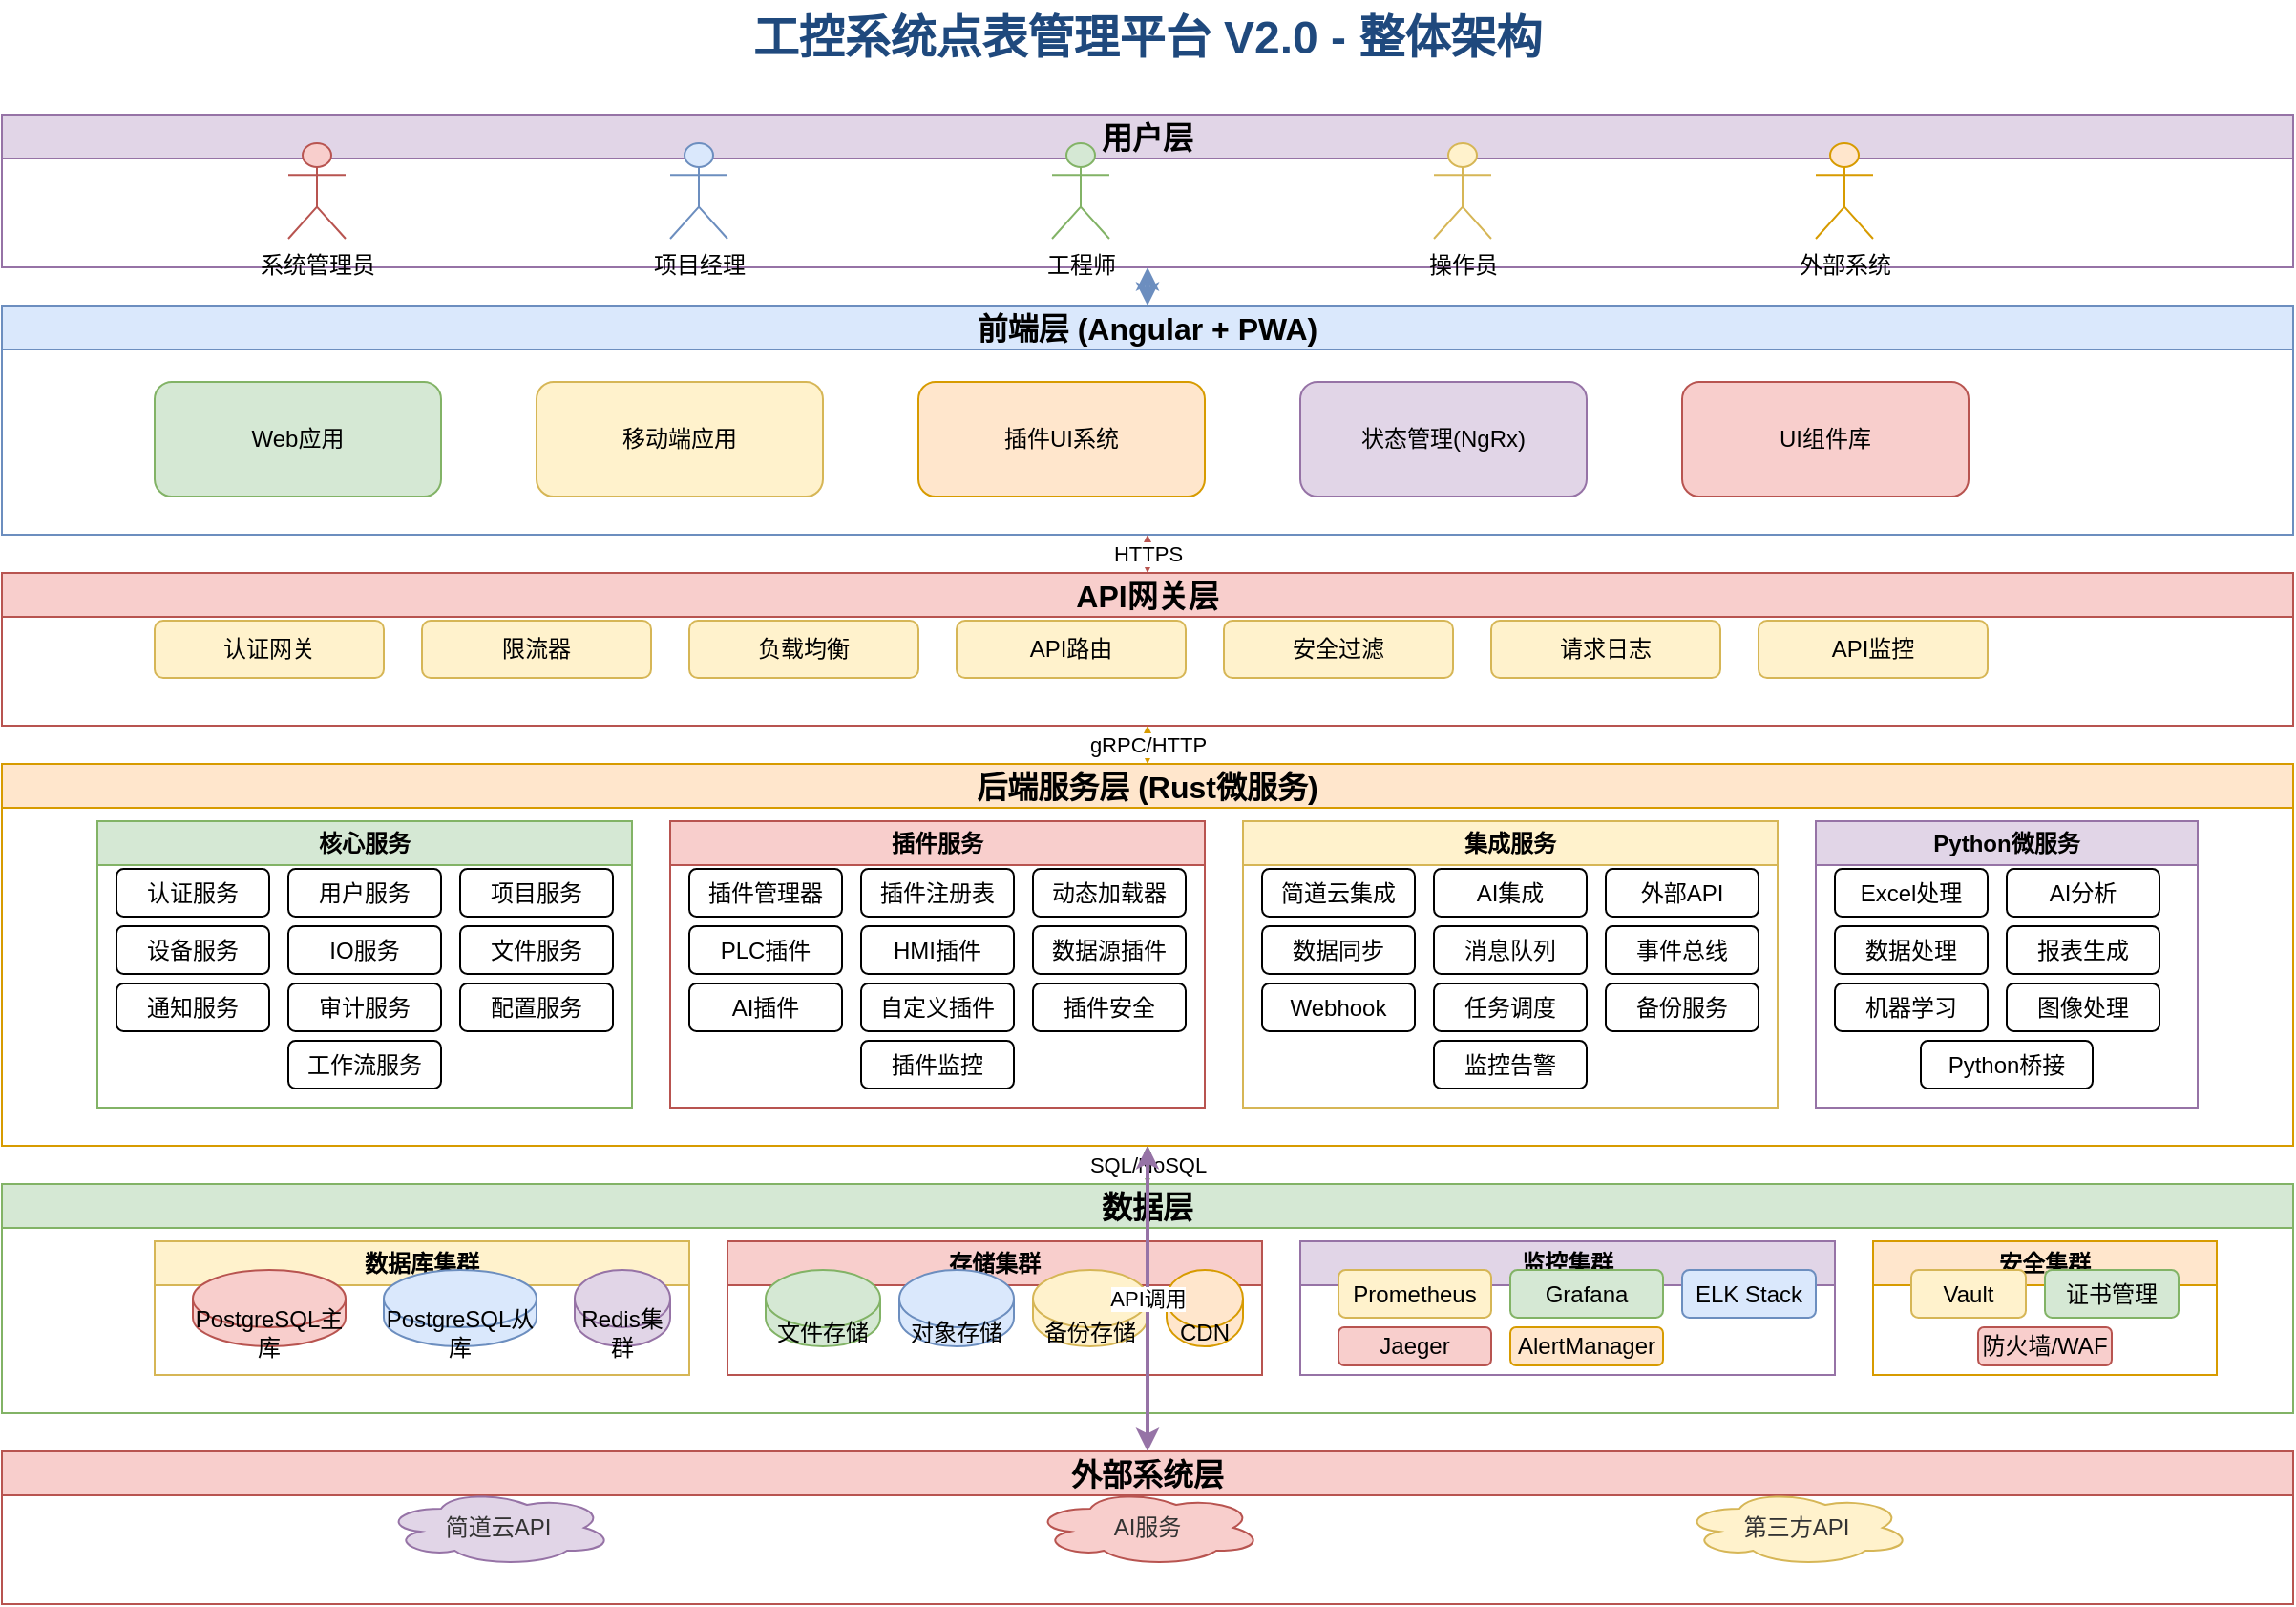 <mxfile version="15.5.9">
  <diagram id="overall_architecture" name="整体架构">
    <mxGraphModel dx="1422" dy="798" grid="1" gridSize="10" guides="1" tooltips="1" connect="1" arrows="1" fold="1" page="1" pageScale="1" pageWidth="1400" pageHeight="900" math="0" shadow="0">
      <root>
        <mxCell id="0" />
        <mxCell id="1" parent="0" />
        
        <!-- 标题 -->
        <mxCell id="title" value="工控系统点表管理平台 V2.0 - 整体架构" style="text;html=1;strokeColor=none;fillColor=none;align=center;verticalAlign=middle;whiteSpace=wrap;rounded=0;fontSize=24;fontStyle=1;fontColor=#1f497d;" vertex="1" parent="1">
          <mxGeometry x="400" y="20" width="600" height="40" as="geometry" />
        </mxCell>
        
        <!-- 用户层 -->
        <mxCell id="user_layer" value="用户层" style="swimlane;whiteSpace=wrap;html=1;fillColor=#e1d5e7;strokeColor=#9673a6;fontSize=16;fontStyle=1;" vertex="1" parent="1">
          <mxGeometry x="100" y="80" width="1200" height="80" as="geometry" />
        </mxCell>
        
        <mxCell id="admin_user" value="系统管理员" style="shape=umlActor;verticalLabelPosition=bottom;verticalAlign=top;html=1;outlineConnect=0;fillColor=#f8cecc;strokeColor=#b85450;" vertex="1" parent="user_layer">
          <mxGeometry x="150" y="15" width="30" height="50" as="geometry" />
        </mxCell>
        
        <mxCell id="project_manager" value="项目经理" style="shape=umlActor;verticalLabelPosition=bottom;verticalAlign=top;html=1;outlineConnect=0;fillColor=#dae8fc;strokeColor=#6c8ebf;" vertex="1" parent="user_layer">
          <mxGeometry x="350" y="15" width="30" height="50" as="geometry" />
        </mxCell>
        
        <mxCell id="engineer" value="工程师" style="shape=umlActor;verticalLabelPosition=bottom;verticalAlign=top;html=1;outlineConnect=0;fillColor=#d5e8d4;strokeColor=#82b366;" vertex="1" parent="user_layer">
          <mxGeometry x="550" y="15" width="30" height="50" as="geometry" />
        </mxCell>
        
        <mxCell id="operator" value="操作员" style="shape=umlActor;verticalLabelPosition=bottom;verticalAlign=top;html=1;outlineConnect=0;fillColor=#fff2cc;strokeColor=#d6b656;" vertex="1" parent="user_layer">
          <mxGeometry x="750" y="15" width="30" height="50" as="geometry" />
        </mxCell>
        
        <mxCell id="external_system" value="外部系统" style="shape=umlActor;verticalLabelPosition=bottom;verticalAlign=top;html=1;outlineConnect=0;fillColor=#ffe6cc;strokeColor=#d79b00;" vertex="1" parent="user_layer">
          <mxGeometry x="950" y="15" width="30" height="50" as="geometry" />
        </mxCell>
        
        <!-- 前端层 -->
        <mxCell id="frontend_layer" value="前端层 (Angular + PWA)" style="swimlane;whiteSpace=wrap;html=1;fillColor=#dae8fc;strokeColor=#6c8ebf;fontSize=16;fontStyle=1;" vertex="1" parent="1">
          <mxGeometry x="100" y="180" width="1200" height="120" as="geometry" />
        </mxCell>
        
        <mxCell id="web_app" value="Web应用" style="rounded=1;whiteSpace=wrap;html=1;fillColor=#d5e8d4;strokeColor=#82b366;" vertex="1" parent="frontend_layer">
          <mxGeometry x="80" y="40" width="150" height="60" as="geometry" />
        </mxCell>
        
        <mxCell id="mobile_app" value="移动端应用" style="rounded=1;whiteSpace=wrap;html=1;fillColor=#fff2cc;strokeColor=#d6b656;" vertex="1" parent="frontend_layer">
          <mxGeometry x="280" y="40" width="150" height="60" as="geometry" />
        </mxCell>
        
        <mxCell id="plugin_ui" value="插件UI系统" style="rounded=1;whiteSpace=wrap;html=1;fillColor=#ffe6cc;strokeColor=#d79b00;" vertex="1" parent="frontend_layer">
          <mxGeometry x="480" y="40" width="150" height="60" as="geometry" />
        </mxCell>
        
        <mxCell id="state_management" value="状态管理(NgRx)" style="rounded=1;whiteSpace=wrap;html=1;fillColor=#e1d5e7;strokeColor=#9673a6;" vertex="1" parent="frontend_layer">
          <mxGeometry x="680" y="40" width="150" height="60" as="geometry" />
        </mxCell>
        
        <mxCell id="ui_components" value="UI组件库" style="rounded=1;whiteSpace=wrap;html=1;fillColor=#f8cecc;strokeColor=#b85450;" vertex="1" parent="frontend_layer">
          <mxGeometry x="880" y="40" width="150" height="60" as="geometry" />
        </mxCell>
        
        <!-- API网关层 -->
        <mxCell id="gateway_layer" value="API网关层" style="swimlane;whiteSpace=wrap;html=1;fillColor=#f8cecc;strokeColor=#b85450;fontSize=16;fontStyle=1;" vertex="1" parent="1">
          <mxGeometry x="100" y="320" width="1200" height="80" as="geometry" />
        </mxCell>
        
        <mxCell id="auth_gateway" value="认证网关" style="rounded=1;whiteSpace=wrap;html=1;fillColor=#fff2cc;strokeColor=#d6b656;" vertex="1" parent="gateway_layer">
          <mxGeometry x="80" y="25" width="120" height="30" as="geometry" />
        </mxCell>
        
        <mxCell id="rate_limiter" value="限流器" style="rounded=1;whiteSpace=wrap;html=1;fillColor=#fff2cc;strokeColor=#d6b656;" vertex="1" parent="gateway_layer">
          <mxGeometry x="220" y="25" width="120" height="30" as="geometry" />
        </mxCell>
        
        <mxCell id="load_balancer" value="负载均衡" style="rounded=1;whiteSpace=wrap;html=1;fillColor=#fff2cc;strokeColor=#d6b656;" vertex="1" parent="gateway_layer">
          <mxGeometry x="360" y="25" width="120" height="30" as="geometry" />
        </mxCell>
        
        <mxCell id="api_router" value="API路由" style="rounded=1;whiteSpace=wrap;html=1;fillColor=#fff2cc;strokeColor=#d6b656;" vertex="1" parent="gateway_layer">
          <mxGeometry x="500" y="25" width="120" height="30" as="geometry" />
        </mxCell>
        
        <mxCell id="security_filter" value="安全过滤" style="rounded=1;whiteSpace=wrap;html=1;fillColor=#fff2cc;strokeColor=#d6b656;" vertex="1" parent="gateway_layer">
          <mxGeometry x="640" y="25" width="120" height="30" as="geometry" />
        </mxCell>
        
        <mxCell id="request_logger" value="请求日志" style="rounded=1;whiteSpace=wrap;html=1;fillColor=#fff2cc;strokeColor=#d6b656;" vertex="1" parent="gateway_layer">
          <mxGeometry x="780" y="25" width="120" height="30" as="geometry" />
        </mxCell>
        
        <mxCell id="api_monitor" value="API监控" style="rounded=1;whiteSpace=wrap;html=1;fillColor=#fff2cc;strokeColor=#d6b656;" vertex="1" parent="gateway_layer">
          <mxGeometry x="920" y="25" width="120" height="30" as="geometry" />
        </mxCell>
        
        <!-- 后端服务层 -->
        <mxCell id="backend_layer" value="后端服务层 (Rust微服务)" style="swimlane;whiteSpace=wrap;html=1;fillColor=#ffe6cc;strokeColor=#d79b00;fontSize=16;fontStyle=1;" vertex="1" parent="1">
          <mxGeometry x="100" y="420" width="1200" height="200" as="geometry" />
        </mxCell>
        
        <mxCell id="core_services" value="核心服务" style="swimlane;whiteSpace=wrap;html=1;fillColor=#d5e8d4;strokeColor=#82b366;" vertex="1" parent="backend_layer">
          <mxGeometry x="50" y="30" width="280" height="150" as="geometry" />
        </mxCell>
        
        <mxCell id="auth_service" value="认证服务" style="rounded=1;whiteSpace=wrap;html=1;" vertex="1" parent="core_services">
          <mxGeometry x="10" y="25" width="80" height="25" as="geometry" />
        </mxCell>
        
        <mxCell id="user_service" value="用户服务" style="rounded=1;whiteSpace=wrap;html=1;" vertex="1" parent="core_services">
          <mxGeometry x="100" y="25" width="80" height="25" as="geometry" />
        </mxCell>
        
        <mxCell id="project_service" value="项目服务" style="rounded=1;whiteSpace=wrap;html=1;" vertex="1" parent="core_services">
          <mxGeometry x="190" y="25" width="80" height="25" as="geometry" />
        </mxCell>
        
        <mxCell id="device_service" value="设备服务" style="rounded=1;whiteSpace=wrap;html=1;" vertex="1" parent="core_services">
          <mxGeometry x="10" y="55" width="80" height="25" as="geometry" />
        </mxCell>
        
        <mxCell id="io_service" value="IO服务" style="rounded=1;whiteSpace=wrap;html=1;" vertex="1" parent="core_services">
          <mxGeometry x="100" y="55" width="80" height="25" as="geometry" />
        </mxCell>
        
        <mxCell id="file_service" value="文件服务" style="rounded=1;whiteSpace=wrap;html=1;" vertex="1" parent="core_services">
          <mxGeometry x="190" y="55" width="80" height="25" as="geometry" />
        </mxCell>
        
        <mxCell id="notification_service" value="通知服务" style="rounded=1;whiteSpace=wrap;html=1;" vertex="1" parent="core_services">
          <mxGeometry x="10" y="85" width="80" height="25" as="geometry" />
        </mxCell>
        
        <mxCell id="audit_service" value="审计服务" style="rounded=1;whiteSpace=wrap;html=1;" vertex="1" parent="core_services">
          <mxGeometry x="100" y="85" width="80" height="25" as="geometry" />
        </mxCell>
        
        <mxCell id="config_service" value="配置服务" style="rounded=1;whiteSpace=wrap;html=1;" vertex="1" parent="core_services">
          <mxGeometry x="190" y="85" width="80" height="25" as="geometry" />
        </mxCell>
        
        <mxCell id="workflow_service" value="工作流服务" style="rounded=1;whiteSpace=wrap;html=1;" vertex="1" parent="core_services">
          <mxGeometry x="100" y="115" width="80" height="25" as="geometry" />
        </mxCell>
        
        <mxCell id="plugin_services" value="插件服务" style="swimlane;whiteSpace=wrap;html=1;fillColor=#f8cecc;strokeColor=#b85450;" vertex="1" parent="backend_layer">
          <mxGeometry x="350" y="30" width="280" height="150" as="geometry" />
        </mxCell>
        
        <mxCell id="plugin_manager" value="插件管理器" style="rounded=1;whiteSpace=wrap;html=1;" vertex="1" parent="plugin_services">
          <mxGeometry x="10" y="25" width="80" height="25" as="geometry" />
        </mxCell>
        
        <mxCell id="plugin_registry" value="插件注册表" style="rounded=1;whiteSpace=wrap;html=1;" vertex="1" parent="plugin_services">
          <mxGeometry x="100" y="25" width="80" height="25" as="geometry" />
        </mxCell>
        
        <mxCell id="plugin_loader" value="动态加载器" style="rounded=1;whiteSpace=wrap;html=1;" vertex="1" parent="plugin_services">
          <mxGeometry x="190" y="25" width="80" height="25" as="geometry" />
        </mxCell>
        
        <mxCell id="plc_plugins" value="PLC插件" style="rounded=1;whiteSpace=wrap;html=1;" vertex="1" parent="plugin_services">
          <mxGeometry x="10" y="55" width="80" height="25" as="geometry" />
        </mxCell>
        
        <mxCell id="hmi_plugins" value="HMI插件" style="rounded=1;whiteSpace=wrap;html=1;" vertex="1" parent="plugin_services">
          <mxGeometry x="100" y="55" width="80" height="25" as="geometry" />
        </mxCell>
        
        <mxCell id="datasource_plugins" value="数据源插件" style="rounded=1;whiteSpace=wrap;html=1;" vertex="1" parent="plugin_services">
          <mxGeometry x="190" y="55" width="80" height="25" as="geometry" />
        </mxCell>
        
        <mxCell id="ai_plugins" value="AI插件" style="rounded=1;whiteSpace=wrap;html=1;" vertex="1" parent="plugin_services">
          <mxGeometry x="10" y="85" width="80" height="25" as="geometry" />
        </mxCell>
        
        <mxCell id="custom_plugins" value="自定义插件" style="rounded=1;whiteSpace=wrap;html=1;" vertex="1" parent="plugin_services">
          <mxGeometry x="100" y="85" width="80" height="25" as="geometry" />
        </mxCell>
        
        <mxCell id="plugin_security" value="插件安全" style="rounded=1;whiteSpace=wrap;html=1;" vertex="1" parent="plugin_services">
          <mxGeometry x="190" y="85" width="80" height="25" as="geometry" />
        </mxCell>
        
        <mxCell id="plugin_monitor" value="插件监控" style="rounded=1;whiteSpace=wrap;html=1;" vertex="1" parent="plugin_services">
          <mxGeometry x="100" y="115" width="80" height="25" as="geometry" />
        </mxCell>
        
        <mxCell id="integration_services" value="集成服务" style="swimlane;whiteSpace=wrap;html=1;fillColor=#fff2cc;strokeColor=#d6b656;" vertex="1" parent="backend_layer">
          <mxGeometry x="650" y="30" width="280" height="150" as="geometry" />
        </mxCell>
        
        <mxCell id="jiandaoyun_service" value="简道云集成" style="rounded=1;whiteSpace=wrap;html=1;" vertex="1" parent="integration_services">
          <mxGeometry x="10" y="25" width="80" height="25" as="geometry" />
        </mxCell>
        
        <mxCell id="ai_service" value="AI集成" style="rounded=1;whiteSpace=wrap;html=1;" vertex="1" parent="integration_services">
          <mxGeometry x="100" y="25" width="80" height="25" as="geometry" />
        </mxCell>
        
        <mxCell id="external_api_service" value="外部API" style="rounded=1;whiteSpace=wrap;html=1;" vertex="1" parent="integration_services">
          <mxGeometry x="190" y="25" width="80" height="25" as="geometry" />
        </mxCell>
        
        <mxCell id="data_sync_service" value="数据同步" style="rounded=1;whiteSpace=wrap;html=1;" vertex="1" parent="integration_services">
          <mxGeometry x="10" y="55" width="80" height="25" as="geometry" />
        </mxCell>
        
        <mxCell id="message_queue" value="消息队列" style="rounded=1;whiteSpace=wrap;html=1;" vertex="1" parent="integration_services">
          <mxGeometry x="100" y="55" width="80" height="25" as="geometry" />
        </mxCell>
        
        <mxCell id="event_bus" value="事件总线" style="rounded=1;whiteSpace=wrap;html=1;" vertex="1" parent="integration_services">
          <mxGeometry x="190" y="55" width="80" height="25" as="geometry" />
        </mxCell>
        
        <mxCell id="webhook_service" value="Webhook" style="rounded=1;whiteSpace=wrap;html=1;" vertex="1" parent="integration_services">
          <mxGeometry x="10" y="85" width="80" height="25" as="geometry" />
        </mxCell>
        
        <mxCell id="scheduler_service" value="任务调度" style="rounded=1;whiteSpace=wrap;html=1;" vertex="1" parent="integration_services">
          <mxGeometry x="100" y="85" width="80" height="25" as="geometry" />
        </mxCell>
        
        <mxCell id="backup_service" value="备份服务" style="rounded=1;whiteSpace=wrap;html=1;" vertex="1" parent="integration_services">
          <mxGeometry x="190" y="85" width="80" height="25" as="geometry" />
        </mxCell>
        
        <mxCell id="monitoring_service" value="监控告警" style="rounded=1;whiteSpace=wrap;html=1;" vertex="1" parent="integration_services">
          <mxGeometry x="100" y="115" width="80" height="25" as="geometry" />
        </mxCell>
        
        <mxCell id="python_services" value="Python微服务" style="swimlane;whiteSpace=wrap;html=1;fillColor=#e1d5e7;strokeColor=#9673a6;" vertex="1" parent="backend_layer">
          <mxGeometry x="950" y="30" width="200" height="150" as="geometry" />
        </mxCell>
        
        <mxCell id="excel_service" value="Excel处理" style="rounded=1;whiteSpace=wrap;html=1;" vertex="1" parent="python_services">
          <mxGeometry x="10" y="25" width="80" height="25" as="geometry" />
        </mxCell>
        
        <mxCell id="ai_analysis" value="AI分析" style="rounded=1;whiteSpace=wrap;html=1;" vertex="1" parent="python_services">
          <mxGeometry x="100" y="25" width="80" height="25" as="geometry" />
        </mxCell>
        
        <mxCell id="data_processing" value="数据处理" style="rounded=1;whiteSpace=wrap;html=1;" vertex="1" parent="python_services">
          <mxGeometry x="10" y="55" width="80" height="25" as="geometry" />
        </mxCell>
        
        <mxCell id="report_generator" value="报表生成" style="rounded=1;whiteSpace=wrap;html=1;" vertex="1" parent="python_services">
          <mxGeometry x="100" y="55" width="80" height="25" as="geometry" />
        </mxCell>
        
        <mxCell id="ml_service" value="机器学习" style="rounded=1;whiteSpace=wrap;html=1;" vertex="1" parent="python_services">
          <mxGeometry x="10" y="85" width="80" height="25" as="geometry" />
        </mxCell>
        
        <mxCell id="image_processing" value="图像处理" style="rounded=1;whiteSpace=wrap;html=1;" vertex="1" parent="python_services">
          <mxGeometry x="100" y="85" width="80" height="25" as="geometry" />
        </mxCell>
        
        <mxCell id="python_bridge" value="Python桥接" style="rounded=1;whiteSpace=wrap;html=1;" vertex="1" parent="python_services">
          <mxGeometry x="55" y="115" width="90" height="25" as="geometry" />
        </mxCell>

        <!-- 数据层 -->
        <mxCell id="data_layer" value="数据层" style="swimlane;whiteSpace=wrap;html=1;fillColor=#d5e8d4;strokeColor=#82b366;fontSize=16;fontStyle=1;" vertex="1" parent="1">
          <mxGeometry x="100" y="640" width="1200" height="120" as="geometry" />
        </mxCell>

        <mxCell id="database_cluster" value="数据库集群" style="swimlane;whiteSpace=wrap;html=1;fillColor=#fff2cc;strokeColor=#d6b656;" vertex="1" parent="data_layer">
          <mxGeometry x="80" y="30" width="280" height="70" as="geometry" />
        </mxCell>

        <mxCell id="postgresql_master" value="PostgreSQL主库" style="shape=cylinder3;whiteSpace=wrap;html=1;boundedLbl=1;backgroundOutline=1;size=15;fillColor=#f8cecc;strokeColor=#b85450;" vertex="1" parent="database_cluster">
          <mxGeometry x="20" y="15" width="80" height="40" as="geometry" />
        </mxCell>

        <mxCell id="postgresql_slave" value="PostgreSQL从库" style="shape=cylinder3;whiteSpace=wrap;html=1;boundedLbl=1;backgroundOutline=1;size=15;fillColor=#dae8fc;strokeColor=#6c8ebf;" vertex="1" parent="database_cluster">
          <mxGeometry x="120" y="15" width="80" height="40" as="geometry" />
        </mxCell>

        <mxCell id="redis_cluster" value="Redis集群" style="shape=cylinder3;whiteSpace=wrap;html=1;boundedLbl=1;backgroundOutline=1;size=15;fillColor=#e1d5e7;strokeColor=#9673a6;" vertex="1" parent="database_cluster">
          <mxGeometry x="220" y="15" width="50" height="40" as="geometry" />
        </mxCell>

        <mxCell id="storage_cluster" value="存储集群" style="swimlane;whiteSpace=wrap;html=1;fillColor=#f8cecc;strokeColor=#b85450;" vertex="1" parent="data_layer">
          <mxGeometry x="380" y="30" width="280" height="70" as="geometry" />
        </mxCell>

        <mxCell id="file_storage" value="文件存储" style="shape=cylinder3;whiteSpace=wrap;html=1;boundedLbl=1;backgroundOutline=1;size=15;fillColor=#d5e8d4;strokeColor=#82b366;" vertex="1" parent="storage_cluster">
          <mxGeometry x="20" y="15" width="60" height="40" as="geometry" />
        </mxCell>

        <mxCell id="object_storage" value="对象存储" style="shape=cylinder3;whiteSpace=wrap;html=1;boundedLbl=1;backgroundOutline=1;size=15;fillColor=#dae8fc;strokeColor=#6c8ebf;" vertex="1" parent="storage_cluster">
          <mxGeometry x="90" y="15" width="60" height="40" as="geometry" />
        </mxCell>

        <mxCell id="backup_storage" value="备份存储" style="shape=cylinder3;whiteSpace=wrap;html=1;boundedLbl=1;backgroundOutline=1;size=15;fillColor=#fff2cc;strokeColor=#d6b656;" vertex="1" parent="storage_cluster">
          <mxGeometry x="160" y="15" width="60" height="40" as="geometry" />
        </mxCell>

        <mxCell id="cdn_storage" value="CDN" style="shape=cylinder3;whiteSpace=wrap;html=1;boundedLbl=1;backgroundOutline=1;size=15;fillColor=#ffe6cc;strokeColor=#d79b00;" vertex="1" parent="storage_cluster">
          <mxGeometry x="230" y="15" width="40" height="40" as="geometry" />
        </mxCell>

        <mxCell id="monitoring_cluster" value="监控集群" style="swimlane;whiteSpace=wrap;html=1;fillColor=#e1d5e7;strokeColor=#9673a6;" vertex="1" parent="data_layer">
          <mxGeometry x="680" y="30" width="280" height="70" as="geometry" />
        </mxCell>

        <mxCell id="prometheus" value="Prometheus" style="rounded=1;whiteSpace=wrap;html=1;fillColor=#fff2cc;strokeColor=#d6b656;" vertex="1" parent="monitoring_cluster">
          <mxGeometry x="20" y="15" width="80" height="25" as="geometry" />
        </mxCell>

        <mxCell id="grafana" value="Grafana" style="rounded=1;whiteSpace=wrap;html=1;fillColor=#d5e8d4;strokeColor=#82b366;" vertex="1" parent="monitoring_cluster">
          <mxGeometry x="110" y="15" width="80" height="25" as="geometry" />
        </mxCell>

        <mxCell id="elk_stack" value="ELK Stack" style="rounded=1;whiteSpace=wrap;html=1;fillColor=#dae8fc;strokeColor=#6c8ebf;" vertex="1" parent="monitoring_cluster">
          <mxGeometry x="200" y="15" width="70" height="25" as="geometry" />
        </mxCell>

        <mxCell id="jaeger" value="Jaeger" style="rounded=1;whiteSpace=wrap;html=1;fillColor=#f8cecc;strokeColor=#b85450;" vertex="1" parent="monitoring_cluster">
          <mxGeometry x="20" y="45" width="80" height="20" as="geometry" />
        </mxCell>

        <mxCell id="alertmanager" value="AlertManager" style="rounded=1;whiteSpace=wrap;html=1;fillColor=#ffe6cc;strokeColor=#d79b00;" vertex="1" parent="monitoring_cluster">
          <mxGeometry x="110" y="45" width="80" height="20" as="geometry" />
        </mxCell>

        <mxCell id="security_cluster" value="安全集群" style="swimlane;whiteSpace=wrap;html=1;fillColor=#ffe6cc;strokeColor=#d79b00;" vertex="1" parent="data_layer">
          <mxGeometry x="980" y="30" width="180" height="70" as="geometry" />
        </mxCell>

        <mxCell id="vault" value="Vault" style="rounded=1;whiteSpace=wrap;html=1;fillColor=#fff2cc;strokeColor=#d6b656;" vertex="1" parent="security_cluster">
          <mxGeometry x="20" y="15" width="60" height="25" as="geometry" />
        </mxCell>

        <mxCell id="cert_manager" value="证书管理" style="rounded=1;whiteSpace=wrap;html=1;fillColor=#d5e8d4;strokeColor=#82b366;" vertex="1" parent="security_cluster">
          <mxGeometry x="90" y="15" width="70" height="25" as="geometry" />
        </mxCell>

        <mxCell id="firewall" value="防火墙/WAF" style="rounded=1;whiteSpace=wrap;html=1;fillColor=#f8cecc;strokeColor=#b85450;" vertex="1" parent="security_cluster">
          <mxGeometry x="55" y="45" width="70" height="20" as="geometry" />
        </mxCell>

        <!-- 外部系统层 -->
        <mxCell id="external_layer" value="外部系统层" style="swimlane;whiteSpace=wrap;html=1;fillColor=#f8cecc;strokeColor=#b85450;fontSize=16;fontStyle=1;" vertex="1" parent="1">
          <mxGeometry x="100" y="780" width="1200" height="80" as="geometry" />
        </mxCell>

        <mxCell id="jiandaoyun_api" value="简道云API" style="ellipse;shape=cloud;whiteSpace=wrap;html=1;fillColor=#e1d5e7;fontColor=#333333;strokeColor=#9673a6;" vertex="1" parent="external_layer">
          <mxGeometry x="200" y="20" width="120" height="40" as="geometry" />
        </mxCell>

        <mxCell id="ai_services" value="AI服务" style="ellipse;shape=cloud;whiteSpace=wrap;html=1;fillColor=#f8cecc;fontColor=#333333;strokeColor=#b85450;" vertex="1" parent="external_layer">
          <mxGeometry x="540" y="20" width="120" height="40" as="geometry" />
        </mxCell>

        <mxCell id="third_party_apis" value="第三方API" style="ellipse;shape=cloud;whiteSpace=wrap;html=1;fillColor=#fff2cc;fontColor=#333333;strokeColor=#d6b656;" vertex="1" parent="external_layer">
          <mxGeometry x="880" y="20" width="120" height="40" as="geometry" />
        </mxCell>

        <!-- 连接线 -->
        <mxCell id="user_to_frontend" value="" style="endArrow=classic;startArrow=classic;html=1;rounded=0;strokeWidth=2;strokeColor=#6c8ebf;" edge="1" parent="1" source="user_layer" target="frontend_layer">
          <mxGeometry width="50" height="50" relative="1" as="geometry">
            <mxPoint x="600" y="400" as="sourcePoint" />
            <mxPoint x="650" y="350" as="targetPoint" />
          </mxGeometry>
        </mxCell>

        <mxCell id="frontend_to_gateway" value="HTTPS" style="endArrow=classic;startArrow=classic;html=1;rounded=0;strokeWidth=2;strokeColor=#b85450;" edge="1" parent="1" source="frontend_layer" target="gateway_layer">
          <mxGeometry width="50" height="50" relative="1" as="geometry">
            <mxPoint x="600" y="400" as="sourcePoint" />
            <mxPoint x="650" y="350" as="targetPoint" />
          </mxGeometry>
        </mxCell>

        <mxCell id="gateway_to_backend" value="gRPC/HTTP" style="endArrow=classic;startArrow=classic;html=1;rounded=0;strokeWidth=2;strokeColor=#d79b00;" edge="1" parent="1" source="gateway_layer" target="backend_layer">
          <mxGeometry width="50" height="50" relative="1" as="geometry">
            <mxPoint x="600" y="400" as="sourcePoint" />
            <mxPoint x="650" y="350" as="targetPoint" />
          </mxGeometry>
        </mxCell>

        <mxCell id="backend_to_data" value="SQL/NoSQL" style="endArrow=classic;startArrow=classic;html=1;rounded=0;strokeWidth=2;strokeColor=#82b366;" edge="1" parent="1" source="backend_layer" target="data_layer">
          <mxGeometry width="50" height="50" relative="1" as="geometry">
            <mxPoint x="600" y="400" as="sourcePoint" />
            <mxPoint x="650" y="350" as="targetPoint" />
          </mxGeometry>
        </mxCell>

        <mxCell id="backend_to_external" value="API调用" style="endArrow=classic;startArrow=classic;html=1;rounded=0;strokeWidth=2;strokeColor=#9673a6;" edge="1" parent="1" source="backend_layer" target="external_layer">
          <mxGeometry width="50" height="50" relative="1" as="geometry">
            <mxPoint x="600" y="400" as="sourcePoint" />
            <mxPoint x="650" y="350" as="targetPoint" />
          </mxGeometry>
        </mxCell>
      </root>
    </mxGraphModel>
  </diagram>

  <diagram id="frontend_architecture" name="前端架构">
    <mxGraphModel dx="1422" dy="798" grid="1" gridSize="10" guides="1" tooltips="1" connect="1" arrows="1" fold="1" page="1" pageScale="1" pageWidth="1400" pageHeight="900" math="0" shadow="0">
      <root>
        <mxCell id="0" />
        <mxCell id="1" parent="0" />

        <!-- 标题 -->
        <mxCell id="frontend_title" value="前端架构设计 - Angular + PWA" style="text;html=1;strokeColor=none;fillColor=none;align=center;verticalAlign=middle;whiteSpace=wrap;rounded=0;fontSize=24;fontStyle=1;fontColor=#1f497d;" vertex="1" parent="1">
          <mxGeometry x="400" y="20" width="600" height="40" as="geometry" />
        </mxCell>

        <!-- 核心模块层 -->
        <mxCell id="core_layer" value="核心模块层 (Core)" style="swimlane;whiteSpace=wrap;html=1;fillColor=#dae8fc;strokeColor=#6c8ebf;fontSize=16;fontStyle=1;" vertex="1" parent="1">
          <mxGeometry x="80" y="80" width="1240" height="120" as="geometry" />
        </mxCell>

        <mxCell id="auth_module" value="认证模块" style="rounded=1;whiteSpace=wrap;html=1;fillColor=#d5e8d4;strokeColor=#82b366;" vertex="1" parent="core_layer">
          <mxGeometry x="40" y="40" width="120" height="60" as="geometry" />
        </mxCell>

        <mxCell id="http_module" value="HTTP模块" style="rounded=1;whiteSpace=wrap;html=1;fillColor=#d5e8d4;strokeColor=#82b366;" vertex="1" parent="core_layer">
          <mxGeometry x="180" y="40" width="120" height="60" as="geometry" />
        </mxCell>

        <mxCell id="config_module" value="配置模块" style="rounded=1;whiteSpace=wrap;html=1;fillColor=#d5e8d4;strokeColor=#82b366;" vertex="1" parent="core_layer">
          <mxGeometry x="320" y="40" width="120" height="60" as="geometry" />
        </mxCell>

        <mxCell id="error_handler" value="错误处理" style="rounded=1;whiteSpace=wrap;html=1;fillColor=#d5e8d4;strokeColor=#82b366;" vertex="1" parent="core_layer">
          <mxGeometry x="460" y="40" width="120" height="60" as="geometry" />
        </mxCell>

        <mxCell id="i18n_module" value="国际化模块" style="rounded=1;whiteSpace=wrap;html=1;fillColor=#d5e8d4;strokeColor=#82b366;" vertex="1" parent="core_layer">
          <mxGeometry x="600" y="40" width="120" height="60" as="geometry" />
        </mxCell>

        <mxCell id="notification_module" value="通知模块" style="rounded=1;whiteSpace=wrap;html=1;fillColor=#d5e8d4;strokeColor=#82b366;" vertex="1" parent="core_layer">
          <mxGeometry x="740" y="40" width="120" height="60" as="geometry" />
        </mxCell>

        <mxCell id="plugin_loader_core" value="插件加载器" style="rounded=1;whiteSpace=wrap;html=1;fillColor=#d5e8d4;strokeColor=#82b366;" vertex="1" parent="core_layer">
          <mxGeometry x="880" y="40" width="120" height="60" as="geometry" />
        </mxCell>

        <mxCell id="security_module" value="安全模块" style="rounded=1;whiteSpace=wrap;html=1;fillColor=#d5e8d4;strokeColor=#82b366;" vertex="1" parent="core_layer">
          <mxGeometry x="1020" y="40" width="120" height="60" as="geometry" />
        </mxCell>

        <!-- 共享模块层 -->
        <mxCell id="shared_layer" value="共享模块层 (Shared)" style="swimlane;whiteSpace=wrap;html=1;fillColor=#d5e8d4;strokeColor=#82b366;fontSize=16;fontStyle=1;" vertex="1" parent="1">
          <mxGeometry x="80" y="220" width="1240" height="180" as="geometry" />
        </mxCell>

        <mxCell id="ui_components" value="UI组件库" style="swimlane;whiteSpace=wrap;html=1;fillColor=#fff2cc;strokeColor=#d6b656;" vertex="1" parent="shared_layer">
          <mxGeometry x="40" y="30" width="360" height="130" as="geometry" />
        </mxCell>

        <mxCell id="table_component" value="数据表格" style="rounded=1;whiteSpace=wrap;html=1;" vertex="1" parent="ui_components">
          <mxGeometry x="10" y="25" width="80" height="25" as="geometry" />
        </mxCell>

        <mxCell id="form_component" value="表单组件" style="rounded=1;whiteSpace=wrap;html=1;" vertex="1" parent="ui_components">
          <mxGeometry x="100" y="25" width="80" height="25" as="geometry" />
        </mxCell>

        <mxCell id="dialog_component" value="对话框" style="rounded=1;whiteSpace=wrap;html=1;" vertex="1" parent="ui_components">
          <mxGeometry x="190" y="25" width="80" height="25" as="geometry" />
        </mxCell>

        <mxCell id="tree_component" value="树形组件" style="rounded=1;whiteSpace=wrap;html=1;" vertex="1" parent="ui_components">
          <mxGeometry x="280" y="25" width="70" height="25" as="geometry" />
        </mxCell>

        <mxCell id="upload_component" value="文件上传" style="rounded=1;whiteSpace=wrap;html=1;" vertex="1" parent="ui_components">
          <mxGeometry x="10" y="55" width="80" height="25" as="geometry" />
        </mxCell>

        <mxCell id="chart_component" value="图表组件" style="rounded=1;whiteSpace=wrap;html=1;" vertex="1" parent="ui_components">
          <mxGeometry x="100" y="55" width="80" height="25" as="geometry" />
        </mxCell>

        <mxCell id="layout_component" value="布局组件" style="rounded=1;whiteSpace=wrap;html=1;" vertex="1" parent="ui_components">
          <mxGeometry x="190" y="55" width="80" height="25" as="geometry" />
        </mxCell>

        <mxCell id="navigation_component" value="导航组件" style="rounded=1;whiteSpace=wrap;html=1;" vertex="1" parent="ui_components">
          <mxGeometry x="280" y="55" width="70" height="25" as="geometry" />
        </mxCell>

        <mxCell id="search_component" value="搜索组件" style="rounded=1;whiteSpace=wrap;html=1;" vertex="1" parent="ui_components">
          <mxGeometry x="10" y="85" width="80" height="25" as="geometry" />
        </mxCell>

        <mxCell id="filter_component" value="过滤组件" style="rounded=1;whiteSpace=wrap;html=1;" vertex="1" parent="ui_components">
          <mxGeometry x="100" y="85" width="80" height="25" as="geometry" />
        </mxCell>

        <mxCell id="pagination_component" value="分页组件" style="rounded=1;whiteSpace=wrap;html=1;" vertex="1" parent="ui_components">
          <mxGeometry x="190" y="85" width="80" height="25" as="geometry" />
        </mxCell>

        <mxCell id="loading_component" value="加载组件" style="rounded=1;whiteSpace=wrap;html=1;" vertex="1" parent="ui_components">
          <mxGeometry x="280" y="85" width="70" height="25" as="geometry" />
        </mxCell>

        <mxCell id="utils_services" value="工具服务" style="swimlane;whiteSpace=wrap;html=1;fillColor=#f8cecc;strokeColor=#b85450;" vertex="1" parent="shared_layer">
          <mxGeometry x="420" y="30" width="280" height="130" as="geometry" />
        </mxCell>

        <mxCell id="date_utils" value="日期工具" style="rounded=1;whiteSpace=wrap;html=1;" vertex="1" parent="utils_services">
          <mxGeometry x="10" y="25" width="80" height="25" as="geometry" />
        </mxCell>

        <mxCell id="validation_utils" value="验证工具" style="rounded=1;whiteSpace=wrap;html=1;" vertex="1" parent="utils_services">
          <mxGeometry x="100" y="25" width="80" height="25" as="geometry" />
        </mxCell>

        <mxCell id="format_utils" value="格式化工具" style="rounded=1;whiteSpace=wrap;html=1;" vertex="1" parent="utils_services">
          <mxGeometry x="190" y="25" width="80" height="25" as="geometry" />
        </mxCell>

        <mxCell id="storage_service" value="存储服务" style="rounded=1;whiteSpace=wrap;html=1;" vertex="1" parent="utils_services">
          <mxGeometry x="10" y="55" width="80" height="25" as="geometry" />
        </mxCell>

        <mxCell id="cache_service" value="缓存服务" style="rounded=1;whiteSpace=wrap;html=1;" vertex="1" parent="utils_services">
          <mxGeometry x="100" y="55" width="80" height="25" as="geometry" />
        </mxCell>

        <mxCell id="logger_service" value="日志服务" style="rounded=1;whiteSpace=wrap;html=1;" vertex="1" parent="utils_services">
          <mxGeometry x="190" y="55" width="80" height="25" as="geometry" />
        </mxCell>

        <mxCell id="crypto_service" value="加密服务" style="rounded=1;whiteSpace=wrap;html=1;" vertex="1" parent="utils_services">
          <mxGeometry x="10" y="85" width="80" height="25" as="geometry" />
        </mxCell>

        <mxCell id="file_service" value="文件服务" style="rounded=1;whiteSpace=wrap;html=1;" vertex="1" parent="utils_services">
          <mxGeometry x="100" y="85" width="80" height="25" as="geometry" />
        </mxCell>

        <mxCell id="export_service" value="导出服务" style="rounded=1;whiteSpace=wrap;html=1;" vertex="1" parent="utils_services">
          <mxGeometry x="190" y="85" width="80" height="25" as="geometry" />
        </mxCell>

        <mxCell id="directives_pipes" value="指令和管道" style="swimlane;whiteSpace=wrap;html=1;fillColor=#e1d5e7;strokeColor=#9673a6;" vertex="1" parent="shared_layer">
          <mxGeometry x="720" y="30" width="280" height="130" as="geometry" />
        </mxCell>

        <mxCell id="permission_directive" value="权限指令" style="rounded=1;whiteSpace=wrap;html=1;" vertex="1" parent="directives_pipes">
          <mxGeometry x="10" y="25" width="80" height="25" as="geometry" />
        </mxCell>

        <mxCell id="loading_directive" value="加载指令" style="rounded=1;whiteSpace=wrap;html=1;" vertex="1" parent="directives_pipes">
          <mxGeometry x="100" y="25" width="80" height="25" as="geometry" />
        </mxCell>

        <mxCell id="tooltip_directive" value="提示指令" style="rounded=1;whiteSpace=wrap;html=1;" vertex="1" parent="directives_pipes">
          <mxGeometry x="190" y="25" width="80" height="25" as="geometry" />
        </mxCell>

        <mxCell id="date_pipe" value="日期管道" style="rounded=1;whiteSpace=wrap;html=1;" vertex="1" parent="directives_pipes">
          <mxGeometry x="10" y="55" width="80" height="25" as="geometry" />
        </mxCell>

        <mxCell id="currency_pipe" value="货币管道" style="rounded=1;whiteSpace=wrap;html=1;" vertex="1" parent="directives_pipes">
          <mxGeometry x="100" y="55" width="80" height="25" as="geometry" />
        </mxCell>

        <mxCell id="safe_pipe" value="安全管道" style="rounded=1;whiteSpace=wrap;html=1;" vertex="1" parent="directives_pipes">
          <mxGeometry x="190" y="55" width="80" height="25" as="geometry" />
        </mxCell>

        <mxCell id="filter_pipe" value="过滤管道" style="rounded=1;whiteSpace=wrap;html=1;" vertex="1" parent="directives_pipes">
          <mxGeometry x="10" y="85" width="80" height="25" as="geometry" />
        </mxCell>

        <mxCell id="highlight_pipe" value="高亮管道" style="rounded=1;whiteSpace=wrap;html=1;" vertex="1" parent="directives_pipes">
          <mxGeometry x="100" y="85" width="80" height="25" as="geometry" />
        </mxCell>

        <mxCell id="truncate_pipe" value="截断管道" style="rounded=1;whiteSpace=wrap;html=1;" vertex="1" parent="directives_pipes">
          <mxGeometry x="190" y="85" width="80" height="25" as="geometry" />
        </mxCell>

        <mxCell id="guards_interceptors" value="守卫和拦截器" style="swimlane;whiteSpace=wrap;html=1;fillColor=#ffe6cc;strokeColor=#d79b00;" vertex="1" parent="shared_layer">
          <mxGeometry x="1020" y="30" width="180" height="130" as="geometry" />
        </mxCell>

        <mxCell id="auth_guard" value="认证守卫" style="rounded=1;whiteSpace=wrap;html=1;" vertex="1" parent="guards_interceptors">
          <mxGeometry x="10" y="25" width="70" height="25" as="geometry" />
        </mxCell>

        <mxCell id="role_guard" value="角色守卫" style="rounded=1;whiteSpace=wrap;html=1;" vertex="1" parent="guards_interceptors">
          <mxGeometry x="90" y="25" width="70" height="25" as="geometry" />
        </mxCell>

        <mxCell id="http_interceptor" value="HTTP拦截器" style="rounded=1;whiteSpace=wrap;html=1;" vertex="1" parent="guards_interceptors">
          <mxGeometry x="10" y="55" width="70" height="25" as="geometry" />
        </mxCell>

        <mxCell id="error_interceptor" value="错误拦截器" style="rounded=1;whiteSpace=wrap;html=1;" vertex="1" parent="guards_interceptors">
          <mxGeometry x="90" y="55" width="70" height="25" as="geometry" />
        </mxCell>

        <mxCell id="loading_interceptor" value="加载拦截器" style="rounded=1;whiteSpace=wrap;html=1;" vertex="1" parent="guards_interceptors">
          <mxGeometry x="10" y="85" width="70" height="25" as="geometry" />
        </mxCell>

        <mxCell id="cache_interceptor" value="缓存拦截器" style="rounded=1;whiteSpace=wrap;html=1;" vertex="1" parent="guards_interceptors">
          <mxGeometry x="90" y="85" width="70" height="25" as="geometry" />
        </mxCell>

        <!-- 功能模块层 -->
        <mxCell id="feature_layer" value="功能模块层 (Features)" style="swimlane;whiteSpace=wrap;html=1;fillColor=#ffe6cc;strokeColor=#d79b00;fontSize=16;fontStyle=1;" vertex="1" parent="1">
          <mxGeometry x="80" y="420" width="1240" height="200" as="geometry" />
        </mxCell>

        <mxCell id="admin_module" value="系统管理模块" style="swimlane;whiteSpace=wrap;html=1;fillColor=#f8cecc;strokeColor=#b85450;" vertex="1" parent="feature_layer">
          <mxGeometry x="40" y="30" width="200" height="150" as="geometry" />
        </mxCell>

        <mxCell id="user_mgmt" value="用户管理" style="rounded=1;whiteSpace=wrap;html=1;" vertex="1" parent="admin_module">
          <mxGeometry x="10" y="25" width="80" height="25" as="geometry" />
        </mxCell>

        <mxCell id="role_mgmt" value="角色管理" style="rounded=1;whiteSpace=wrap;html=1;" vertex="1" parent="admin_module">
          <mxGeometry x="100" y="25" width="80" height="25" as="geometry" />
        </mxCell>

        <mxCell id="permission_mgmt" value="权限管理" style="rounded=1;whiteSpace=wrap;html=1;" vertex="1" parent="admin_module">
          <mxGeometry x="10" y="55" width="80" height="25" as="geometry" />
        </mxCell>

        <mxCell id="system_config" value="系统配置" style="rounded=1;whiteSpace=wrap;html=1;" vertex="1" parent="admin_module">
          <mxGeometry x="100" y="55" width="80" height="25" as="geometry" />
        </mxCell>

        <mxCell id="audit_log" value="审计日志" style="rounded=1;whiteSpace=wrap;html=1;" vertex="1" parent="admin_module">
          <mxGeometry x="10" y="85" width="80" height="25" as="geometry" />
        </mxCell>

        <mxCell id="system_monitor" value="系统监控" style="rounded=1;whiteSpace=wrap;html=1;" vertex="1" parent="admin_module">
          <mxGeometry x="100" y="85" width="80" height="25" as="geometry" />
        </mxCell>

        <mxCell id="backup_restore" value="备份恢复" style="rounded=1;whiteSpace=wrap;html=1;" vertex="1" parent="admin_module">
          <mxGeometry x="55" y="115" width="90" height="25" as="geometry" />
        </mxCell>

        <mxCell id="project_module" value="项目管理模块" style="swimlane;whiteSpace=wrap;html=1;fillColor=#d5e8d4;strokeColor=#82b366;" vertex="1" parent="feature_layer">
          <mxGeometry x="260" y="30" width="200" height="150" as="geometry" />
        </mxCell>

        <mxCell id="project_list" value="项目列表" style="rounded=1;whiteSpace=wrap;html=1;" vertex="1" parent="project_module">
          <mxGeometry x="10" y="25" width="80" height="25" as="geometry" />
        </mxCell>

        <mxCell id="project_detail" value="项目详情" style="rounded=1;whiteSpace=wrap;html=1;" vertex="1" parent="project_module">
          <mxGeometry x="100" y="25" width="80" height="25" as="geometry" />
        </mxCell>

        <mxCell id="project_template" value="项目模板" style="rounded=1;whiteSpace=wrap;html=1;" vertex="1" parent="project_module">
          <mxGeometry x="10" y="55" width="80" height="25" as="geometry" />
        </mxCell>

        <mxCell id="project_workflow" value="项目流程" style="rounded=1;whiteSpace=wrap;html=1;" vertex="1" parent="project_module">
          <mxGeometry x="100" y="55" width="80" height="25" as="geometry" />
        </mxCell>

        <mxCell id="project_version" value="版本管理" style="rounded=1;whiteSpace=wrap;html=1;" vertex="1" parent="project_module">
          <mxGeometry x="10" y="85" width="80" height="25" as="geometry" />
        </mxCell>

        <mxCell id="project_share" value="项目共享" style="rounded=1;whiteSpace=wrap;html=1;" vertex="1" parent="project_module">
          <mxGeometry x="100" y="85" width="80" height="25" as="geometry" />
        </mxCell>

        <mxCell id="project_export" value="项目导出" style="rounded=1;whiteSpace=wrap;html=1;" vertex="1" parent="project_module">
          <mxGeometry x="55" y="115" width="90" height="25" as="geometry" />
        </mxCell>

        <mxCell id="device_module" value="设备管理模块" style="swimlane;whiteSpace=wrap;html=1;fillColor=#dae8fc;strokeColor=#6c8ebf;" vertex="1" parent="feature_layer">
          <mxGeometry x="480" y="30" width="200" height="150" as="geometry" />
        </mxCell>

        <mxCell id="device_template" value="设备模板" style="rounded=1;whiteSpace=wrap;html=1;" vertex="1" parent="device_module">
          <mxGeometry x="10" y="25" width="80" height="25" as="geometry" />
        </mxCell>

        <mxCell id="device_instance" value="设备实例" style="rounded=1;whiteSpace=wrap;html=1;" vertex="1" parent="device_module">
          <mxGeometry x="100" y="25" width="80" height="25" as="geometry" />
        </mxCell>

        <mxCell id="plc_config" value="PLC配置" style="rounded=1;whiteSpace=wrap;html=1;" vertex="1" parent="device_module">
          <mxGeometry x="10" y="55" width="80" height="25" as="geometry" />
        </mxCell>

        <mxCell id="hmi_config" value="HMI配置" style="rounded=1;whiteSpace=wrap;html=1;" vertex="1" parent="device_module">
          <mxGeometry x="100" y="55" width="80" height="25" as="geometry" />
        </mxCell>

        <mxCell id="device_monitor" value="设备监控" style="rounded=1;whiteSpace=wrap;html=1;" vertex="1" parent="device_module">
          <mxGeometry x="10" y="85" width="80" height="25" as="geometry" />
        </mxCell>

        <mxCell id="device_alarm" value="设备告警" style="rounded=1;whiteSpace=wrap;html=1;" vertex="1" parent="device_module">
          <mxGeometry x="100" y="85" width="80" height="25" as="geometry" />
        </mxCell>

        <mxCell id="device_maintenance" value="设备维护" style="rounded=1;whiteSpace=wrap;html=1;" vertex="1" parent="device_module">
          <mxGeometry x="55" y="115" width="90" height="25" as="geometry" />
        </mxCell>

        <mxCell id="io_module" value="IO处理模块" style="swimlane;whiteSpace=wrap;html=1;fillColor=#fff2cc;strokeColor=#d6b656;" vertex="1" parent="feature_layer">
          <mxGeometry x="700" y="30" width="200" height="150" as="geometry" />
        </mxCell>

        <mxCell id="io_upload" value="点表上传" style="rounded=1;whiteSpace=wrap;html=1;" vertex="1" parent="io_module">
          <mxGeometry x="10" y="25" width="80" height="25" as="geometry" />
        </mxCell>

        <mxCell id="io_parse" value="点表解析" style="rounded=1;whiteSpace=wrap;html=1;" vertex="1" parent="io_module">
          <mxGeometry x="100" y="25" width="80" height="25" as="geometry" />
        </mxCell>

        <mxCell id="io_validate" value="数据验证" style="rounded=1;whiteSpace=wrap;html=1;" vertex="1" parent="io_module">
          <mxGeometry x="10" y="55" width="80" height="25" as="geometry" />
        </mxCell>

        <mxCell id="io_mapping" value="地址映射" style="rounded=1;whiteSpace=wrap;html=1;" vertex="1" parent="io_module">
          <mxGeometry x="100" y="55" width="80" height="25" as="geometry" />
        </mxCell>

        <mxCell id="io_export" value="点表导出" style="rounded=1;whiteSpace=wrap;html=1;" vertex="1" parent="io_module">
          <mxGeometry x="10" y="85" width="80" height="25" as="geometry" />
        </mxCell>

        <mxCell id="io_preview" value="预览生成" style="rounded=1;whiteSpace=wrap;html=1;" vertex="1" parent="io_module">
          <mxGeometry x="100" y="85" width="80" height="25" as="geometry" />
        </mxCell>

        <mxCell id="io_batch" value="批量处理" style="rounded=1;whiteSpace=wrap;html=1;" vertex="1" parent="io_module">
          <mxGeometry x="55" y="115" width="90" height="25" as="geometry" />
        </mxCell>

        <mxCell id="report_module" value="报表分析模块" style="swimlane;whiteSpace=wrap;html=1;fillColor=#e1d5e7;strokeColor=#9673a6;" vertex="1" parent="feature_layer">
          <mxGeometry x="920" y="30" width="200" height="150" as="geometry" />
        </mxCell>

        <mxCell id="dashboard" value="仪表盘" style="rounded=1;whiteSpace=wrap;html=1;" vertex="1" parent="report_module">
          <mxGeometry x="10" y="25" width="80" height="25" as="geometry" />
        </mxCell>

        <mxCell id="report_template" value="报表模板" style="rounded=1;whiteSpace=wrap;html=1;" vertex="1" parent="report_module">
          <mxGeometry x="100" y="25" width="80" height="25" as="geometry" />
        </mxCell>

        <mxCell id="data_analysis" value="数据分析" style="rounded=1;whiteSpace=wrap;html=1;" vertex="1" parent="report_module">
          <mxGeometry x="10" y="55" width="80" height="25" as="geometry" />
        </mxCell>

        <mxCell id="chart_visualization" value="图表可视化" style="rounded=1;whiteSpace=wrap;html=1;" vertex="1" parent="report_module">
          <mxGeometry x="100" y="55" width="80" height="25" as="geometry" />
        </mxCell>

        <mxCell id="report_export" value="报表导出" style="rounded=1;whiteSpace=wrap;html=1;" vertex="1" parent="report_module">
          <mxGeometry x="10" y="85" width="80" height="25" as="geometry" />
        </mxCell>

        <mxCell id="report_schedule" value="定时报表" style="rounded=1;whiteSpace=wrap;html=1;" vertex="1" parent="report_module">
          <mxGeometry x="100" y="85" width="80" height="25" as="geometry" />
        </mxCell>

        <mxCell id="report_share" value="报表分享" style="rounded=1;whiteSpace=wrap;html=1;" vertex="1" parent="report_module">
          <mxGeometry x="55" y="115" width="90" height="25" as="geometry" />
        </mxCell>

        <mxCell id="plugin_module" value="插件管理模块" style="swimlane;whiteSpace=wrap;html=1;fillColor=#ffe6cc;strokeColor=#d79b00;" vertex="1" parent="feature_layer">
          <mxGeometry x="1140" y="30" width="180" height="150" as="geometry" />
        </mxCell>

        <mxCell id="plugin_market" value="插件市场" style="rounded=1;whiteSpace=wrap;html=1;" vertex="1" parent="plugin_module">
          <mxGeometry x="10" y="25" width="70" height="25" as="geometry" />
        </mxCell>

        <mxCell id="plugin_install" value="插件安装" style="rounded=1;whiteSpace=wrap;html=1;" vertex="1" parent="plugin_module">
          <mxGeometry x="90" y="25" width="70" height="25" as="geometry" />
        </mxCell>

        <mxCell id="plugin_config" value="插件配置" style="rounded=1;whiteSpace=wrap;html=1;" vertex="1" parent="plugin_module">
          <mxGeometry x="10" y="55" width="70" height="25" as="geometry" />
        </mxCell>

        <mxCell id="plugin_dev" value="插件开发" style="rounded=1;whiteSpace=wrap;html=1;" vertex="1" parent="plugin_module">
          <mxGeometry x="90" y="55" width="70" height="25" as="geometry" />
        </mxCell>

        <mxCell id="plugin_test" value="插件测试" style="rounded=1;whiteSpace=wrap;html=1;" vertex="1" parent="plugin_module">
          <mxGeometry x="10" y="85" width="70" height="25" as="geometry" />
        </mxCell>

        <mxCell id="plugin_publish" value="插件发布" style="rounded=1;whiteSpace=wrap;html=1;" vertex="1" parent="plugin_module">
          <mxGeometry x="90" y="85" width="70" height="25" as="geometry" />
        </mxCell>

        <mxCell id="plugin_monitor" value="插件监控" style="rounded=1;whiteSpace=wrap;html=1;" vertex="1" parent="plugin_module">
          <mxGeometry x="50" y="115" width="80" height="25" as="geometry" />
        </mxCell>

        <!-- 状态管理层 -->
        <mxCell id="state_layer" value="状态管理层 (NgRx)" style="swimlane;whiteSpace=wrap;html=1;fillColor=#f8cecc;strokeColor=#b85450;fontSize=16;fontStyle=1;" vertex="1" parent="1">
          <mxGeometry x="80" y="640" width="1240" height="120" as="geometry" />
        </mxCell>

        <mxCell id="app_state" value="应用状态" style="rounded=1;whiteSpace=wrap;html=1;fillColor=#fff2cc;strokeColor=#d6b656;" vertex="1" parent="state_layer">
          <mxGeometry x="80" y="40" width="120" height="60" as="geometry" />
        </mxCell>

        <mxCell id="actions" value="Actions" style="rounded=1;whiteSpace=wrap;html=1;fillColor=#d5e8d4;strokeColor=#82b366;" vertex="1" parent="state_layer">
          <mxGeometry x="240" y="40" width="120" height="60" as="geometry" />
        </mxCell>

        <mxCell id="reducers" value="Reducers" style="rounded=1;whiteSpace=wrap;html=1;fillColor=#dae8fc;strokeColor=#6c8ebf;" vertex="1" parent="state_layer">
          <mxGeometry x="400" y="40" width="120" height="60" as="geometry" />
        </mxCell>

        <mxCell id="effects" value="Effects" style="rounded=1;whiteSpace=wrap;html=1;fillColor=#ffe6cc;strokeColor=#d79b00;" vertex="1" parent="state_layer">
          <mxGeometry x="560" y="40" width="120" height="60" as="geometry" />
        </mxCell>

        <mxCell id="selectors" value="Selectors" style="rounded=1;whiteSpace=wrap;html=1;fillColor=#e1d5e7;strokeColor=#9673a6;" vertex="1" parent="state_layer">
          <mxGeometry x="720" y="40" width="120" height="60" as="geometry" />
        </mxCell>

        <mxCell id="store" value="Store" style="rounded=1;whiteSpace=wrap;html=1;fillColor=#f8cecc;strokeColor=#b85450;" vertex="1" parent="state_layer">
          <mxGeometry x="880" y="40" width="120" height="60" as="geometry" />
        </mxCell>

        <mxCell id="offline_support" value="离线支持" style="rounded=1;whiteSpace=wrap;html=1;fillColor=#fff2cc;strokeColor=#d6b656;" vertex="1" parent="state_layer">
          <mxGeometry x="1040" y="40" width="120" height="60" as="geometry" />
        </mxCell>

        <!-- PWA特性 -->
        <mxCell id="pwa_layer" value="PWA特性" style="swimlane;whiteSpace=wrap;html=1;fillColor=#e1d5e7;strokeColor=#9673a6;fontSize=16;fontStyle=1;" vertex="1" parent="1">
          <mxGeometry x="80" y="780" width="1240" height="80" as="geometry" />
        </mxCell>

        <mxCell id="service_worker" value="Service Worker" style="rounded=1;whiteSpace=wrap;html=1;fillColor=#d5e8d4;strokeColor=#82b366;" vertex="1" parent="pwa_layer">
          <mxGeometry x="80" y="25" width="150" height="30" as="geometry" />
        </mxCell>

        <mxCell id="offline_cache" value="离线缓存" style="rounded=1;whiteSpace=wrap;html=1;fillColor=#fff2cc;strokeColor=#d6b656;" vertex="1" parent="pwa_layer">
          <mxGeometry x="260" y="25" width="150" height="30" as="geometry" />
        </mxCell>

        <mxCell id="push_notification" value="推送通知" style="rounded=1;whiteSpace=wrap;html=1;fillColor=#f8cecc;strokeColor=#b85450;" vertex="1" parent="pwa_layer">
          <mxGeometry x="440" y="25" width="150" height="30" as="geometry" />
        </mxCell>

        <mxCell id="app_manifest" value="应用清单" style="rounded=1;whiteSpace=wrap;html=1;fillColor=#dae8fc;strokeColor=#6c8ebf;" vertex="1" parent="pwa_layer">
          <mxGeometry x="620" y="25" width="150" height="30" as="geometry" />
        </mxCell>

        <mxCell id="background_sync" value="后台同步" style="rounded=1;whiteSpace=wrap;html=1;fillColor=#ffe6cc;strokeColor=#d79b00;" vertex="1" parent="pwa_layer">
          <mxGeometry x="800" y="25" width="150" height="30" as="geometry" />
        </mxCell>

        <mxCell id="install_prompt" value="安装提示" style="rounded=1;whiteSpace=wrap;html=1;fillColor=#e1d5e7;strokeColor=#9673a6;" vertex="1" parent="pwa_layer">
          <mxGeometry x="980" y="25" width="150" height="30" as="geometry" />
        </mxCell>
      </root>
    </mxGraphModel>
  </diagram>

  <diagram id="backend_architecture" name="后端架构">
    <mxGraphModel dx="1422" dy="798" grid="1" gridSize="10" guides="1" tooltips="1" connect="1" arrows="1" fold="1" page="1" pageScale="1" pageWidth="1400" pageHeight="900" math="0" shadow="0">
      <root>
        <mxCell id="0" />
        <mxCell id="1" parent="0" />

        <!-- 标题 -->
        <mxCell id="backend_title" value="后端架构设计 - Rust微服务" style="text;html=1;strokeColor=none;fillColor=none;align=center;verticalAlign=middle;whiteSpace=wrap;rounded=0;fontSize=24;fontStyle=1;fontColor=#1f497d;" vertex="1" parent="1">
          <mxGeometry x="400" y="20" width="600" height="40" as="geometry" />
        </mxCell>

        <!-- API网关层 -->
        <mxCell id="api_gateway_layer" value="API网关层 (Axum)" style="swimlane;whiteSpace=wrap;html=1;fillColor=#f8cecc;strokeColor=#b85450;fontSize=16;fontStyle=1;" vertex="1" parent="1">
          <mxGeometry x="80" y="80" width="1240" height="120" as="geometry" />
        </mxCell>

        <mxCell id="route_handler" value="路由处理器" style="rounded=1;whiteSpace=wrap;html=1;fillColor=#fff2cc;strokeColor=#d6b656;" vertex="1" parent="api_gateway_layer">
          <mxGeometry x="80" y="40" width="120" height="60" as="geometry" />
        </mxCell>

        <mxCell id="middleware_stack" value="中间件栈" style="rounded=1;whiteSpace=wrap;html=1;fillColor=#d5e8d4;strokeColor=#82b366;" vertex="1" parent="api_gateway_layer">
          <mxGeometry x="240" y="40" width="120" height="60" as="geometry" />
        </mxCell>

        <mxCell id="auth_middleware" value="认证中间件" style="rounded=1;whiteSpace=wrap;html=1;fillColor=#dae8fc;strokeColor=#6c8ebf;" vertex="1" parent="api_gateway_layer">
          <mxGeometry x="400" y="40" width="120" height="60" as="geometry" />
        </mxCell>

        <mxCell id="cors_middleware" value="CORS中间件" style="rounded=1;whiteSpace=wrap;html=1;fillColor=#ffe6cc;strokeColor=#d79b00;" vertex="1" parent="api_gateway_layer">
          <mxGeometry x="560" y="40" width="120" height="60" as="geometry" />
        </mxCell>

        <mxCell id="rate_limit_middleware" value="限流中间件" style="rounded=1;whiteSpace=wrap;html=1;fillColor=#e1d5e7;strokeColor=#9673a6;" vertex="1" parent="api_gateway_layer">
          <mxGeometry x="720" y="40" width="120" height="60" as="geometry" />
        </mxCell>

        <mxCell id="logging_middleware" value="日志中间件" style="rounded=1;whiteSpace=wrap;html=1;fillColor=#f8cecc;strokeColor=#b85450;" vertex="1" parent="api_gateway_layer">
          <mxGeometry x="880" y="40" width="120" height="60" as="geometry" />
        </mxCell>

        <mxCell id="error_handler" value="错误处理器" style="rounded=1;whiteSpace=wrap;html=1;fillColor=#fff2cc;strokeColor=#d6b656;" vertex="1" parent="api_gateway_layer">
          <mxGeometry x="1040" y="40" width="120" height="60" as="geometry" />
        </mxCell>

        <!-- 核心服务层 -->
        <mxCell id="core_services_layer" value="核心服务层 (Core Services)" style="swimlane;whiteSpace=wrap;html=1;fillColor=#d5e8d4;strokeColor=#82b366;fontSize=16;fontStyle=1;" vertex="1" parent="1">
          <mxGeometry x="80" y="220" width="1240" height="200" as="geometry" />
        </mxCell>

        <mxCell id="auth_service_detail" value="认证服务" style="swimlane;whiteSpace=wrap;html=1;fillColor=#fff2cc;strokeColor=#d6b656;" vertex="1" parent="core_services_layer">
          <mxGeometry x="40" y="30" width="180" height="150" as="geometry" />
        </mxCell>

        <mxCell id="jwt_handler" value="JWT处理" style="rounded=1;whiteSpace=wrap;html=1;" vertex="1" parent="auth_service_detail">
          <mxGeometry x="10" y="25" width="70" height="25" as="geometry" />
        </mxCell>

        <mxCell id="oauth_handler" value="OAuth处理" style="rounded=1;whiteSpace=wrap;html=1;" vertex="1" parent="auth_service_detail">
          <mxGeometry x="90" y="25" width="70" height="25" as="geometry" />
        </mxCell>

        <mxCell id="session_mgmt" value="会话管理" style="rounded=1;whiteSpace=wrap;html=1;" vertex="1" parent="auth_service_detail">
          <mxGeometry x="10" y="55" width="70" height="25" as="geometry" />
        </mxCell>

        <mxCell id="password_hash" value="密码哈希" style="rounded=1;whiteSpace=wrap;html=1;" vertex="1" parent="auth_service_detail">
          <mxGeometry x="90" y="55" width="70" height="25" as="geometry" />
        </mxCell>

        <mxCell id="token_refresh" value="令牌刷新" style="rounded=1;whiteSpace=wrap;html=1;" vertex="1" parent="auth_service_detail">
          <mxGeometry x="10" y="85" width="70" height="25" as="geometry" />
        </mxCell>

        <mxCell id="permission_check" value="权限检查" style="rounded=1;whiteSpace=wrap;html=1;" vertex="1" parent="auth_service_detail">
          <mxGeometry x="90" y="85" width="70" height="25" as="geometry" />
        </mxCell>

        <mxCell id="multi_factor_auth" value="多因子认证" style="rounded=1;whiteSpace=wrap;html=1;" vertex="1" parent="auth_service_detail">
          <mxGeometry x="50" y="115" width="80" height="25" as="geometry" />
        </mxCell>

        <mxCell id="user_service_detail" value="用户服务" style="swimlane;whiteSpace=wrap;html=1;fillColor=#f8cecc;strokeColor=#b85450;" vertex="1" parent="core_services_layer">
          <mxGeometry x="240" y="30" width="180" height="150" as="geometry" />
        </mxCell>

        <mxCell id="user_crud" value="用户CRUD" style="rounded=1;whiteSpace=wrap;html=1;" vertex="1" parent="user_service_detail">
          <mxGeometry x="10" y="25" width="70" height="25" as="geometry" />
        </mxCell>

        <mxCell id="profile_mgmt" value="档案管理" style="rounded=1;whiteSpace=wrap;html=1;" vertex="1" parent="user_service_detail">
          <mxGeometry x="90" y="25" width="70" height="25" as="geometry" />
        </mxCell>

        <mxCell id="role_assignment" value="角色分配" style="rounded=1;whiteSpace=wrap;html=1;" vertex="1" parent="user_service_detail">
          <mxGeometry x="10" y="55" width="70" height="25" as="geometry" />
        </mxCell>

        <mxCell id="user_preferences" value="用户偏好" style="rounded=1;whiteSpace=wrap;html=1;" vertex="1" parent="user_service_detail">
          <mxGeometry x="90" y="55" width="70" height="25" as="geometry" />
        </mxCell>

        <mxCell id="user_activity" value="活动记录" style="rounded=1;whiteSpace=wrap;html=1;" vertex="1" parent="user_service_detail">
          <mxGeometry x="10" y="85" width="70" height="25" as="geometry" />
        </mxCell>

        <mxCell id="user_notification" value="通知设置" style="rounded=1;whiteSpace=wrap;html=1;" vertex="1" parent="user_service_detail">
          <mxGeometry x="90" y="85" width="70" height="25" as="geometry" />
        </mxCell>

        <mxCell id="user_search" value="用户搜索" style="rounded=1;whiteSpace=wrap;html=1;" vertex="1" parent="user_service_detail">
          <mxGeometry x="50" y="115" width="80" height="25" as="geometry" />
        </mxCell>

        <mxCell id="project_service_detail" value="项目服务" style="swimlane;whiteSpace=wrap;html=1;fillColor=#dae8fc;strokeColor=#6c8ebf;" vertex="1" parent="core_services_layer">
          <mxGeometry x="440" y="30" width="180" height="150" as="geometry" />
        </mxCell>

        <mxCell id="project_crud" value="项目CRUD" style="rounded=1;whiteSpace=wrap;html=1;" vertex="1" parent="project_service_detail">
          <mxGeometry x="10" y="25" width="70" height="25" as="geometry" />
        </mxCell>

        <mxCell id="project_template_mgmt" value="模板管理" style="rounded=1;whiteSpace=wrap;html=1;" vertex="1" parent="project_service_detail">
          <mxGeometry x="90" y="25" width="70" height="25" as="geometry" />
        </mxCell>

        <mxCell id="project_version_ctrl" value="版本控制" style="rounded=1;whiteSpace=wrap;html=1;" vertex="1" parent="project_service_detail">
          <mxGeometry x="10" y="55" width="70" height="25" as="geometry" />
        </mxCell>

        <mxCell id="project_collaboration" value="协作管理" style="rounded=1;whiteSpace=wrap;html=1;" vertex="1" parent="project_service_detail">
          <mxGeometry x="90" y="55" width="70" height="25" as="geometry" />
        </mxCell>

        <mxCell id="project_workflow_mgmt" value="流程管理" style="rounded=1;whiteSpace=wrap;html=1;" vertex="1" parent="project_service_detail">
          <mxGeometry x="10" y="85" width="70" height="25" as="geometry" />
        </mxCell>

        <mxCell id="project_export_mgmt" value="导出管理" style="rounded=1;whiteSpace=wrap;html=1;" vertex="1" parent="project_service_detail">
          <mxGeometry x="90" y="85" width="70" height="25" as="geometry" />
        </mxCell>

        <mxCell id="project_backup" value="项目备份" style="rounded=1;whiteSpace=wrap;html=1;" vertex="1" parent="project_service_detail">
          <mxGeometry x="50" y="115" width="80" height="25" as="geometry" />
        </mxCell>

        <mxCell id="device_service_detail" value="设备服务" style="swimlane;whiteSpace=wrap;html=1;fillColor=#ffe6cc;strokeColor=#d79b00;" vertex="1" parent="core_services_layer">
          <mxGeometry x="640" y="30" width="180" height="150" as="geometry" />
        </mxCell>

        <mxCell id="device_crud" value="设备CRUD" style="rounded=1;whiteSpace=wrap;html=1;" vertex="1" parent="device_service_detail">
          <mxGeometry x="10" y="25" width="70" height="25" as="geometry" />
        </mxCell>

        <mxCell id="device_template_mgmt" value="模板管理" style="rounded=1;whiteSpace=wrap;html=1;" vertex="1" parent="device_service_detail">
          <mxGeometry x="90" y="25" width="70" height="25" as="geometry" />
        </mxCell>

        <mxCell id="device_config_mgmt" value="配置管理" style="rounded=1;whiteSpace=wrap;html=1;" vertex="1" parent="device_service_detail">
          <mxGeometry x="10" y="55" width="70" height="25" as="geometry" />
        </mxCell>

        <mxCell id="device_status_monitor" value="状态监控" style="rounded=1;whiteSpace=wrap;html=1;" vertex="1" parent="device_service_detail">
          <mxGeometry x="90" y="55" width="70" height="25" as="geometry" />
        </mxCell>

        <mxCell id="device_alarm_mgmt" value="告警管理" style="rounded=1;whiteSpace=wrap;html=1;" vertex="1" parent="device_service_detail">
          <mxGeometry x="10" y="85" width="70" height="25" as="geometry" />
        </mxCell>

        <mxCell id="device_maintenance_mgmt" value="维护管理" style="rounded=1;whiteSpace=wrap;html=1;" vertex="1" parent="device_service_detail">
          <mxGeometry x="90" y="85" width="70" height="25" as="geometry" />
        </mxCell>

        <mxCell id="device_protocol_handler" value="协议处理" style="rounded=1;whiteSpace=wrap;html=1;" vertex="1" parent="device_service_detail">
          <mxGeometry x="50" y="115" width="80" height="25" as="geometry" />
        </mxCell>

        <mxCell id="io_service_detail" value="IO服务" style="swimlane;whiteSpace=wrap;html=1;fillColor=#e1d5e7;strokeColor=#9673a6;" vertex="1" parent="core_services_layer">
          <mxGeometry x="840" y="30" width="180" height="150" as="geometry" />
        </mxCell>

        <mxCell id="io_parser" value="点表解析器" style="rounded=1;whiteSpace=wrap;html=1;" vertex="1" parent="io_service_detail">
          <mxGeometry x="10" y="25" width="70" height="25" as="geometry" />
        </mxCell>

        <mxCell id="io_validator" value="数据验证器" style="rounded=1;whiteSpace=wrap;html=1;" vertex="1" parent="io_service_detail">
          <mxGeometry x="90" y="25" width="70" height="25" as="geometry" />
        </mxCell>

        <mxCell id="io_mapper" value="地址映射器" style="rounded=1;whiteSpace=wrap;html=1;" vertex="1" parent="io_service_detail">
          <mxGeometry x="10" y="55" width="70" height="25" as="geometry" />
        </mxCell>

        <mxCell id="io_generator" value="代码生成器" style="rounded=1;whiteSpace=wrap;html=1;" vertex="1" parent="io_service_detail">
          <mxGeometry x="90" y="55" width="70" height="25" as="geometry" />
        </mxCell>

        <mxCell id="io_batch_processor" value="批量处理器" style="rounded=1;whiteSpace=wrap;html=1;" vertex="1" parent="io_service_detail">
          <mxGeometry x="10" y="85" width="70" height="25" as="geometry" />
        </mxCell>

        <mxCell id="io_export_engine" value="导出引擎" style="rounded=1;whiteSpace=wrap;html=1;" vertex="1" parent="io_service_detail">
          <mxGeometry x="90" y="85" width="70" height="25" as="geometry" />
        </mxCell>

        <mxCell id="io_template_engine" value="模板引擎" style="rounded=1;whiteSpace=wrap;html=1;" vertex="1" parent="io_service_detail">
          <mxGeometry x="50" y="115" width="80" height="25" as="geometry" />
        </mxCell>

        <mxCell id="file_service_detail" value="文件服务" style="swimlane;whiteSpace=wrap;html=1;fillColor=#fff2cc;strokeColor=#d6b656;" vertex="1" parent="core_services_layer">
          <mxGeometry x="1040" y="30" width="160" height="150" as="geometry" />
        </mxCell>

        <mxCell id="file_upload" value="文件上传" style="rounded=1;whiteSpace=wrap;html=1;" vertex="1" parent="file_service_detail">
          <mxGeometry x="10" y="25" width="60" height="25" as="geometry" />
        </mxCell>

        <mxCell id="file_download" value="文件下载" style="rounded=1;whiteSpace=wrap;html=1;" vertex="1" parent="file_service_detail">
          <mxGeometry x="80" y="25" width="60" height="25" as="geometry" />
        </mxCell>

        <mxCell id="file_storage" value="文件存储" style="rounded=1;whiteSpace=wrap;html=1;" vertex="1" parent="file_service_detail">
          <mxGeometry x="10" y="55" width="60" height="25" as="geometry" />
        </mxCell>

        <mxCell id="file_compression" value="文件压缩" style="rounded=1;whiteSpace=wrap;html=1;" vertex="1" parent="file_service_detail">
          <mxGeometry x="80" y="55" width="60" height="25" as="geometry" />
        </mxCell>

        <mxCell id="file_preview" value="文件预览" style="rounded=1;whiteSpace=wrap;html=1;" vertex="1" parent="file_service_detail">
          <mxGeometry x="10" y="85" width="60" height="25" as="geometry" />
        </mxCell>

        <mxCell id="file_security" value="文件安全" style="rounded=1;whiteSpace=wrap;html=1;" vertex="1" parent="file_service_detail">
          <mxGeometry x="80" y="85" width="60" height="25" as="geometry" />
        </mxCell>

        <mxCell id="file_metadata" value="元数据管理" style="rounded=1;whiteSpace=wrap;html=1;" vertex="1" parent="file_service_detail">
          <mxGeometry x="45" y="115" width="70" height="25" as="geometry" />
        </mxCell>
      </root>
    </mxGraphModel>
  </diagram>
</mxfile>
